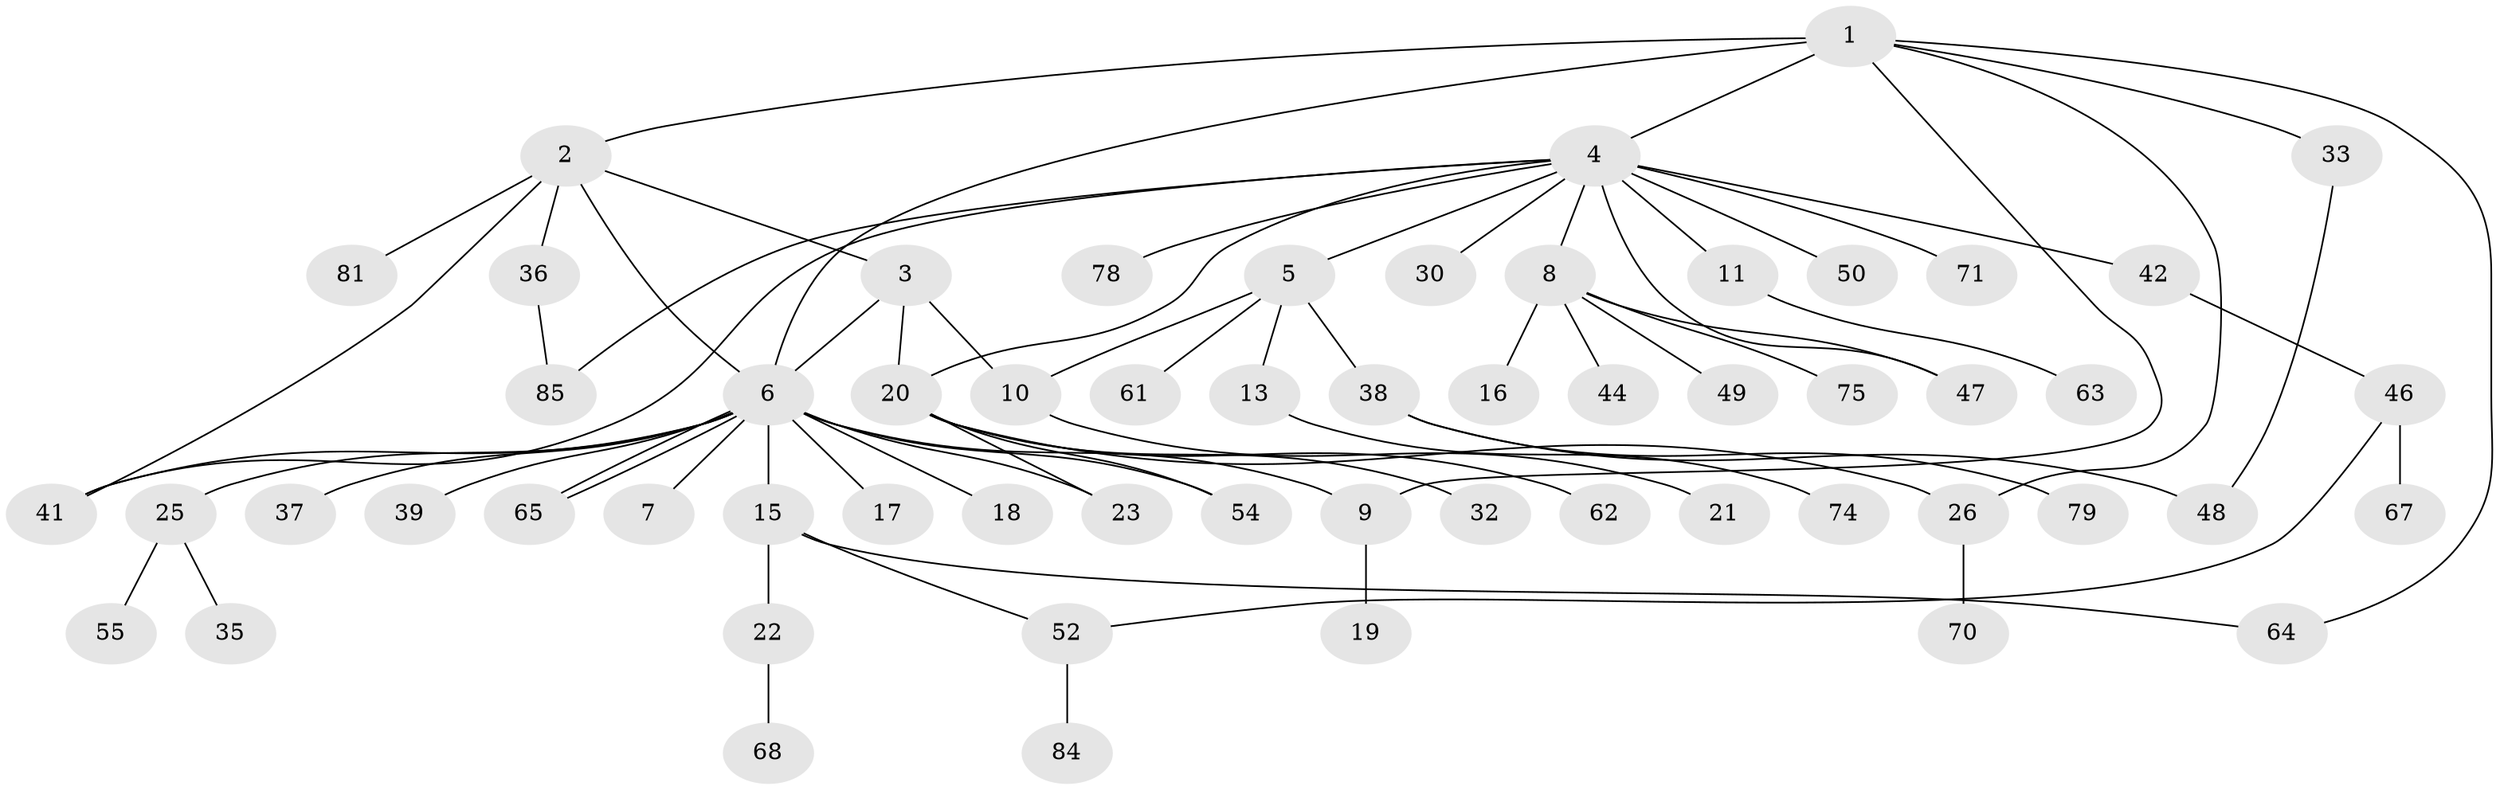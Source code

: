 // original degree distribution, {7: 0.03488372093023256, 5: 0.011627906976744186, 13: 0.011627906976744186, 6: 0.023255813953488372, 14: 0.011627906976744186, 1: 0.46511627906976744, 3: 0.1511627906976744, 4: 0.05813953488372093, 2: 0.23255813953488372}
// Generated by graph-tools (version 1.1) at 2025/11/02/27/25 16:11:10]
// undirected, 58 vertices, 73 edges
graph export_dot {
graph [start="1"]
  node [color=gray90,style=filled];
  1 [super="+24"];
  2 [super="+12"];
  3 [super="+29"];
  4 [super="+51"];
  5 [super="+80"];
  6 [super="+40"];
  7;
  8 [super="+31"];
  9 [super="+28"];
  10 [super="+14"];
  11 [super="+43"];
  13 [super="+86"];
  15 [super="+34"];
  16;
  17;
  18;
  19;
  20 [super="+53"];
  21;
  22 [super="+57"];
  23 [super="+27"];
  25 [super="+45"];
  26 [super="+56"];
  30 [super="+77"];
  32 [super="+58"];
  33 [super="+69"];
  35 [super="+82"];
  36;
  37;
  38 [super="+60"];
  39;
  41;
  42 [super="+66"];
  44;
  46;
  47 [super="+59"];
  48;
  49;
  50;
  52;
  54;
  55;
  61 [super="+73"];
  62;
  63;
  64;
  65 [super="+76"];
  67 [super="+83"];
  68;
  70 [super="+72"];
  71;
  74;
  75;
  78;
  79;
  81;
  84;
  85;
  1 -- 2;
  1 -- 4 [weight=2];
  1 -- 26;
  1 -- 33;
  1 -- 64;
  1 -- 6;
  1 -- 9;
  2 -- 3;
  2 -- 6;
  2 -- 36;
  2 -- 41;
  2 -- 81;
  3 -- 10;
  3 -- 6;
  3 -- 20;
  4 -- 5;
  4 -- 8;
  4 -- 11;
  4 -- 20;
  4 -- 30;
  4 -- 41;
  4 -- 42;
  4 -- 50;
  4 -- 71;
  4 -- 78;
  4 -- 85;
  4 -- 47;
  5 -- 10;
  5 -- 13;
  5 -- 38;
  5 -- 61;
  6 -- 7;
  6 -- 9;
  6 -- 15;
  6 -- 17;
  6 -- 18;
  6 -- 25;
  6 -- 37;
  6 -- 39;
  6 -- 41;
  6 -- 65;
  6 -- 65;
  6 -- 54;
  6 -- 23;
  8 -- 16;
  8 -- 44;
  8 -- 47;
  8 -- 49;
  8 -- 75;
  9 -- 19;
  10 -- 21;
  11 -- 63;
  13 -- 74;
  15 -- 22;
  15 -- 64;
  15 -- 52;
  20 -- 23;
  20 -- 32;
  20 -- 54;
  20 -- 62;
  20 -- 26;
  22 -- 68;
  25 -- 35;
  25 -- 55;
  26 -- 70;
  33 -- 48;
  36 -- 85;
  38 -- 48;
  38 -- 79;
  42 -- 46;
  46 -- 52;
  46 -- 67;
  52 -- 84;
}
